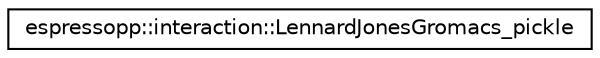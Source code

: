 digraph G
{
  edge [fontname="Helvetica",fontsize="10",labelfontname="Helvetica",labelfontsize="10"];
  node [fontname="Helvetica",fontsize="10",shape=record];
  rankdir="LR";
  Node1 [label="espressopp::interaction::LennardJonesGromacs_pickle",height=0.2,width=0.4,color="black", fillcolor="white", style="filled",URL="$structespressopp_1_1interaction_1_1LennardJonesGromacs__pickle.html"];
}
